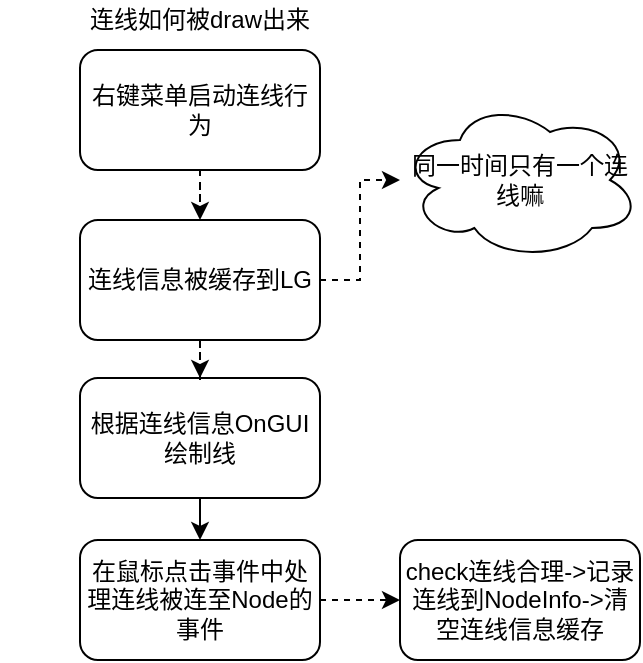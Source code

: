 <mxfile>
    <diagram id="Qd1pVzBGgaBMhq133N0l" name="Page-1">
        <mxGraphModel dx="377" dy="541" grid="1" gridSize="10" guides="1" tooltips="1" connect="1" arrows="1" fold="1" page="1" pageScale="1" pageWidth="827" pageHeight="1169" math="0" shadow="0">
            <root>
                <mxCell id="0"/>
                <mxCell id="1" parent="0"/>
                <mxCell id="3" value="" style="group" vertex="1" connectable="0" parent="1">
                    <mxGeometry x="1030" y="920" width="320" height="330" as="geometry"/>
                </mxCell>
                <mxCell id="4" value="连线如何被draw出来" style="text;html=1;strokeColor=none;fillColor=none;align=center;verticalAlign=middle;whiteSpace=wrap;rounded=0;shadow=0;glass=0;sketch=0;" vertex="1" parent="3">
                    <mxGeometry width="200" height="20" as="geometry"/>
                </mxCell>
                <mxCell id="5" value="右键菜单启动连线行为" style="rounded=1;whiteSpace=wrap;html=1;shadow=0;glass=0;sketch=0;strokeWidth=1;fillColor=none;" vertex="1" parent="3">
                    <mxGeometry x="40" y="25" width="120" height="60" as="geometry"/>
                </mxCell>
                <mxCell id="6" value="连线信息被缓存到LG" style="rounded=1;whiteSpace=wrap;html=1;shadow=0;glass=0;sketch=0;strokeWidth=1;fillColor=none;" vertex="1" parent="3">
                    <mxGeometry x="40" y="110" width="120" height="60" as="geometry"/>
                </mxCell>
                <mxCell id="7" value="" style="edgeStyle=orthogonalEdgeStyle;rounded=0;orthogonalLoop=1;jettySize=auto;html=1;dashed=1;startArrow=none;startFill=0;endArrow=classic;endFill=1;strokeWidth=1;" edge="1" parent="3" source="5" target="6">
                    <mxGeometry relative="1" as="geometry"/>
                </mxCell>
                <mxCell id="8" value="根据连线信息OnGUI绘制线" style="rounded=1;whiteSpace=wrap;html=1;shadow=0;glass=0;sketch=0;strokeWidth=1;fillColor=none;" vertex="1" parent="3">
                    <mxGeometry x="40" y="189" width="120" height="60" as="geometry"/>
                </mxCell>
                <mxCell id="9" value="" style="edgeStyle=orthogonalEdgeStyle;rounded=0;orthogonalLoop=1;jettySize=auto;html=1;dashed=1;startArrow=none;startFill=0;endArrow=classic;endFill=1;strokeWidth=1;" edge="1" parent="3" source="6" target="8">
                    <mxGeometry relative="1" as="geometry"/>
                </mxCell>
                <mxCell id="10" value="在鼠标点击事件中处理连线被连至Node的事件" style="rounded=1;whiteSpace=wrap;html=1;shadow=0;glass=0;sketch=0;strokeWidth=1;fillColor=none;" vertex="1" parent="3">
                    <mxGeometry x="40" y="270" width="120" height="60" as="geometry"/>
                </mxCell>
                <mxCell id="11" value="" style="edgeStyle=orthogonalEdgeStyle;rounded=0;orthogonalLoop=1;jettySize=auto;html=1;dashed=1;startArrow=none;startFill=0;endArrow=classic;endFill=1;strokeWidth=1;" edge="1" parent="3" source="8" target="10">
                    <mxGeometry relative="1" as="geometry"/>
                </mxCell>
                <mxCell id="12" value="check连线合理-&amp;gt;记录连线到NodeInfo-&amp;gt;清空连线信息缓存" style="rounded=1;whiteSpace=wrap;html=1;shadow=0;glass=0;sketch=0;strokeWidth=1;fillColor=none;" vertex="1" parent="3">
                    <mxGeometry x="200" y="270" width="120" height="60" as="geometry"/>
                </mxCell>
                <mxCell id="13" value="" style="edgeStyle=orthogonalEdgeStyle;rounded=0;orthogonalLoop=1;jettySize=auto;html=1;dashed=1;startArrow=none;startFill=0;endArrow=classic;endFill=1;strokeWidth=1;" edge="1" parent="3" source="10" target="12">
                    <mxGeometry relative="1" as="geometry"/>
                </mxCell>
                <mxCell id="14" value="同一时间只有一个连线嘛" style="ellipse;shape=cloud;whiteSpace=wrap;html=1;rounded=1;shadow=0;strokeWidth=1;fillColor=none;glass=0;sketch=0;" vertex="1" parent="3">
                    <mxGeometry x="200" y="50" width="120" height="80" as="geometry"/>
                </mxCell>
                <mxCell id="15" value="" style="edgeStyle=orthogonalEdgeStyle;rounded=0;orthogonalLoop=1;jettySize=auto;html=1;dashed=1;startArrow=none;startFill=0;endArrow=classic;endFill=1;strokeWidth=1;" edge="1" parent="3" source="6" target="14">
                    <mxGeometry relative="1" as="geometry"/>
                </mxCell>
            </root>
        </mxGraphModel>
    </diagram>
</mxfile>